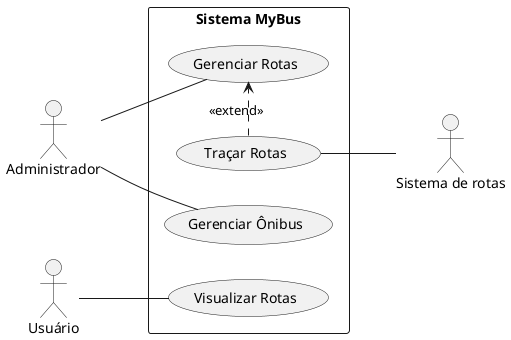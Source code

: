 @startuml sistema_mybus

left to right direction

actor Administrador
actor Usuário
actor "Sistema de rotas"

rectangle "Sistema MyBus" {

    (Visualizar Rotas)
    (Traçar Rotas)
    (Gerenciar Rotas)
    (Gerenciar Ônibus)
    

    Usuário -- (Visualizar Rotas)
    Administrador -- (Gerenciar Rotas)
    Administrador -- (Gerenciar Ônibus)
    (Traçar Rotas) -- "Sistema de rotas"


    (Traçar Rotas) .> (Gerenciar Rotas) : <<extend>>

}

@enduml